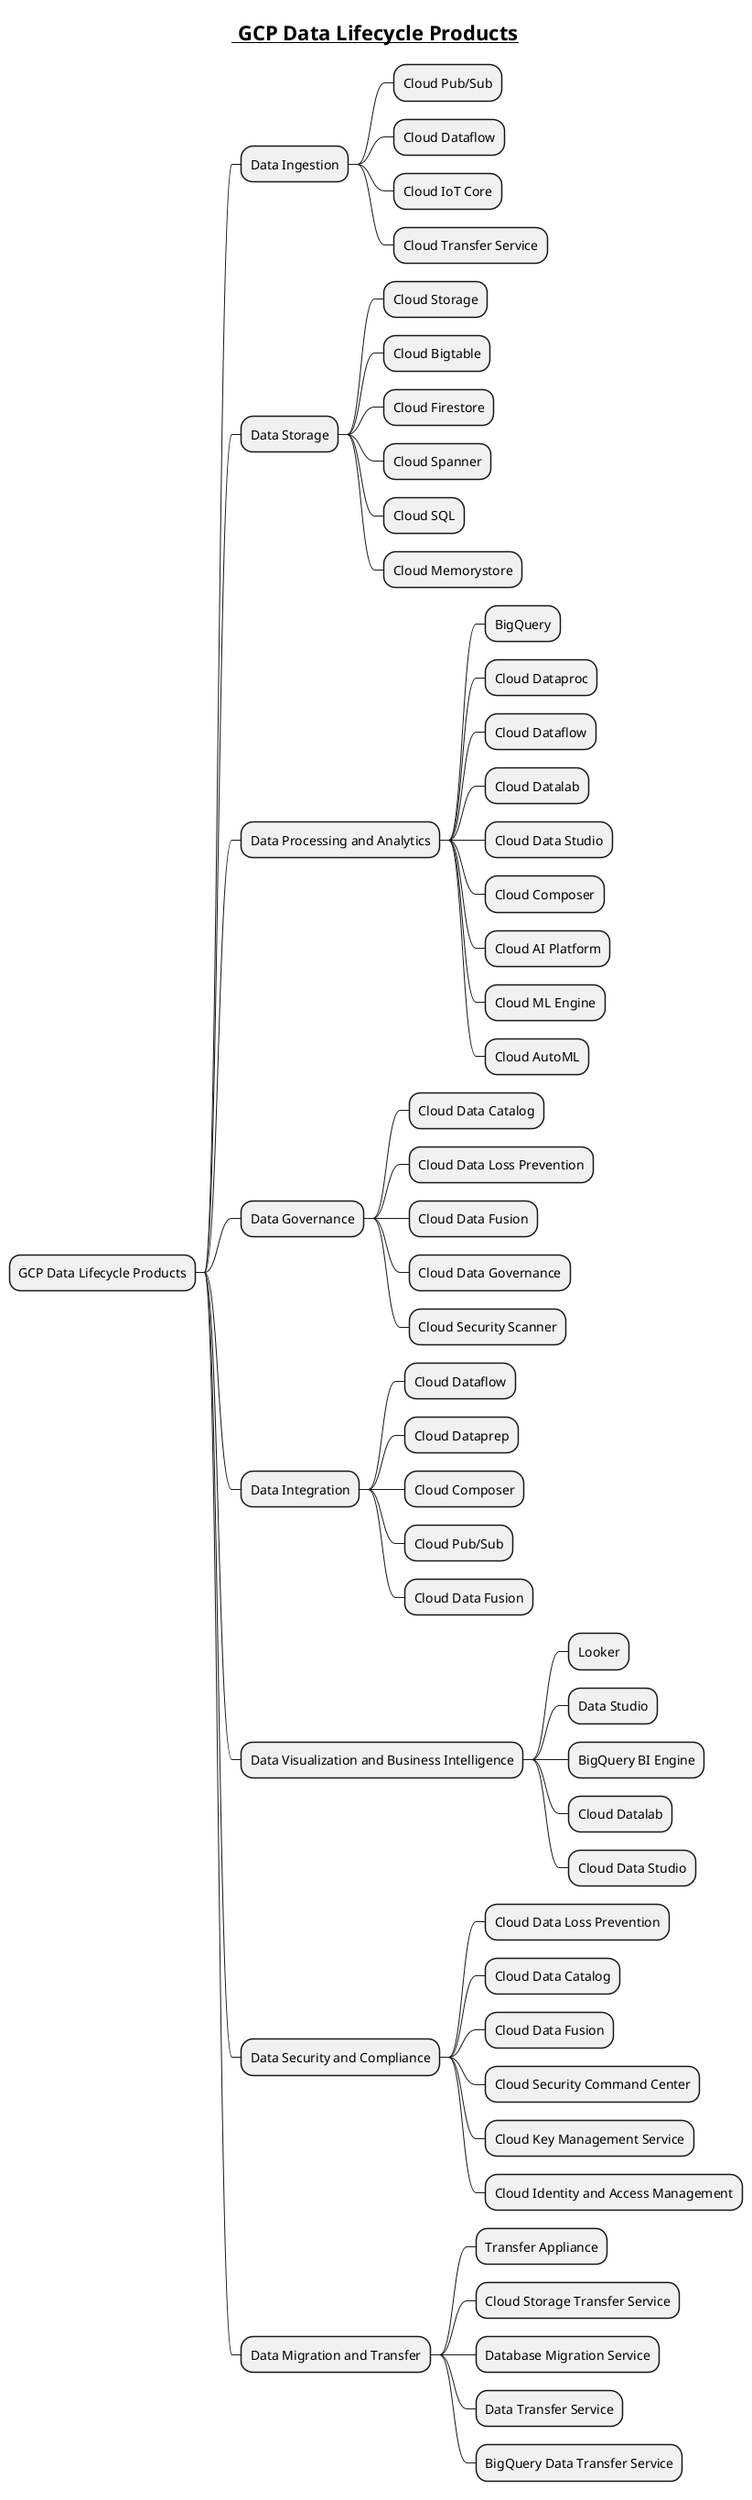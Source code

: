 @startmindmap
title =__ GCP Data Lifecycle Products__
* GCP Data Lifecycle Products
** Data Ingestion
*** Cloud Pub/Sub
*** Cloud Dataflow
*** Cloud IoT Core
*** Cloud Transfer Service
** Data Storage
*** Cloud Storage
*** Cloud Bigtable
*** Cloud Firestore
*** Cloud Spanner
*** Cloud SQL
*** Cloud Memorystore
** Data Processing and Analytics
*** BigQuery
*** Cloud Dataproc
*** Cloud Dataflow
*** Cloud Datalab
*** Cloud Data Studio
*** Cloud Composer
*** Cloud AI Platform
*** Cloud ML Engine
*** Cloud AutoML
** Data Governance
*** Cloud Data Catalog
*** Cloud Data Loss Prevention
*** Cloud Data Fusion
*** Cloud Data Governance
*** Cloud Security Scanner
** Data Integration
*** Cloud Dataflow
*** Cloud Dataprep
*** Cloud Composer
*** Cloud Pub/Sub
*** Cloud Data Fusion
** Data Visualization and Business Intelligence
*** Looker
*** Data Studio
*** BigQuery BI Engine
*** Cloud Datalab
*** Cloud Data Studio
** Data Security and Compliance
*** Cloud Data Loss Prevention
*** Cloud Data Catalog
*** Cloud Data Fusion
*** Cloud Security Command Center
*** Cloud Key Management Service
*** Cloud Identity and Access Management
** Data Migration and Transfer
*** Transfer Appliance
*** Cloud Storage Transfer Service
*** Database Migration Service
*** Data Transfer Service
*** BigQuery Data Transfer Service
@endmindmap
